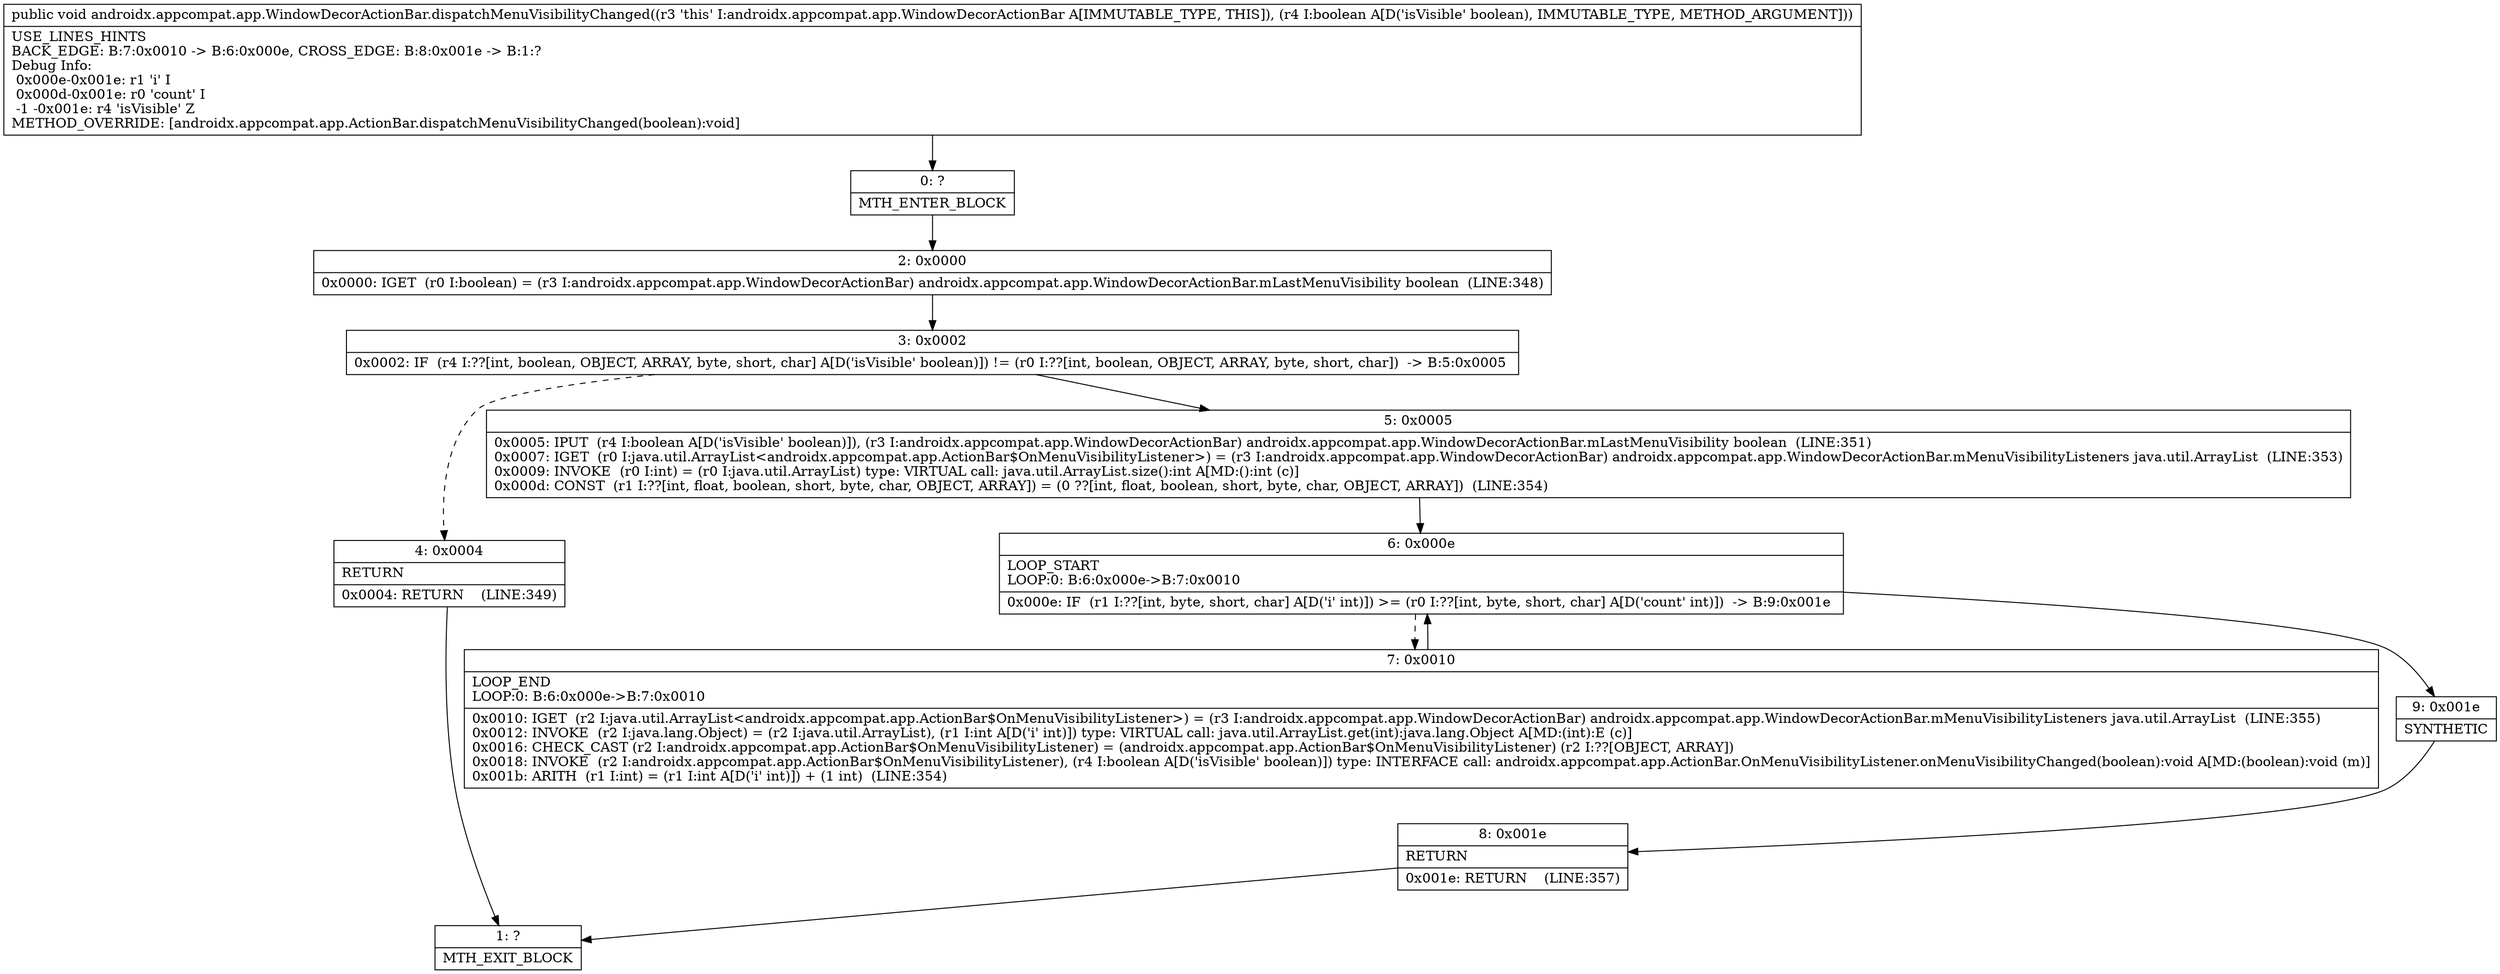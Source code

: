 digraph "CFG forandroidx.appcompat.app.WindowDecorActionBar.dispatchMenuVisibilityChanged(Z)V" {
Node_0 [shape=record,label="{0\:\ ?|MTH_ENTER_BLOCK\l}"];
Node_2 [shape=record,label="{2\:\ 0x0000|0x0000: IGET  (r0 I:boolean) = (r3 I:androidx.appcompat.app.WindowDecorActionBar) androidx.appcompat.app.WindowDecorActionBar.mLastMenuVisibility boolean  (LINE:348)\l}"];
Node_3 [shape=record,label="{3\:\ 0x0002|0x0002: IF  (r4 I:??[int, boolean, OBJECT, ARRAY, byte, short, char] A[D('isVisible' boolean)]) != (r0 I:??[int, boolean, OBJECT, ARRAY, byte, short, char])  \-\> B:5:0x0005 \l}"];
Node_4 [shape=record,label="{4\:\ 0x0004|RETURN\l|0x0004: RETURN    (LINE:349)\l}"];
Node_1 [shape=record,label="{1\:\ ?|MTH_EXIT_BLOCK\l}"];
Node_5 [shape=record,label="{5\:\ 0x0005|0x0005: IPUT  (r4 I:boolean A[D('isVisible' boolean)]), (r3 I:androidx.appcompat.app.WindowDecorActionBar) androidx.appcompat.app.WindowDecorActionBar.mLastMenuVisibility boolean  (LINE:351)\l0x0007: IGET  (r0 I:java.util.ArrayList\<androidx.appcompat.app.ActionBar$OnMenuVisibilityListener\>) = (r3 I:androidx.appcompat.app.WindowDecorActionBar) androidx.appcompat.app.WindowDecorActionBar.mMenuVisibilityListeners java.util.ArrayList  (LINE:353)\l0x0009: INVOKE  (r0 I:int) = (r0 I:java.util.ArrayList) type: VIRTUAL call: java.util.ArrayList.size():int A[MD:():int (c)]\l0x000d: CONST  (r1 I:??[int, float, boolean, short, byte, char, OBJECT, ARRAY]) = (0 ??[int, float, boolean, short, byte, char, OBJECT, ARRAY])  (LINE:354)\l}"];
Node_6 [shape=record,label="{6\:\ 0x000e|LOOP_START\lLOOP:0: B:6:0x000e\-\>B:7:0x0010\l|0x000e: IF  (r1 I:??[int, byte, short, char] A[D('i' int)]) \>= (r0 I:??[int, byte, short, char] A[D('count' int)])  \-\> B:9:0x001e \l}"];
Node_7 [shape=record,label="{7\:\ 0x0010|LOOP_END\lLOOP:0: B:6:0x000e\-\>B:7:0x0010\l|0x0010: IGET  (r2 I:java.util.ArrayList\<androidx.appcompat.app.ActionBar$OnMenuVisibilityListener\>) = (r3 I:androidx.appcompat.app.WindowDecorActionBar) androidx.appcompat.app.WindowDecorActionBar.mMenuVisibilityListeners java.util.ArrayList  (LINE:355)\l0x0012: INVOKE  (r2 I:java.lang.Object) = (r2 I:java.util.ArrayList), (r1 I:int A[D('i' int)]) type: VIRTUAL call: java.util.ArrayList.get(int):java.lang.Object A[MD:(int):E (c)]\l0x0016: CHECK_CAST (r2 I:androidx.appcompat.app.ActionBar$OnMenuVisibilityListener) = (androidx.appcompat.app.ActionBar$OnMenuVisibilityListener) (r2 I:??[OBJECT, ARRAY]) \l0x0018: INVOKE  (r2 I:androidx.appcompat.app.ActionBar$OnMenuVisibilityListener), (r4 I:boolean A[D('isVisible' boolean)]) type: INTERFACE call: androidx.appcompat.app.ActionBar.OnMenuVisibilityListener.onMenuVisibilityChanged(boolean):void A[MD:(boolean):void (m)]\l0x001b: ARITH  (r1 I:int) = (r1 I:int A[D('i' int)]) + (1 int)  (LINE:354)\l}"];
Node_9 [shape=record,label="{9\:\ 0x001e|SYNTHETIC\l}"];
Node_8 [shape=record,label="{8\:\ 0x001e|RETURN\l|0x001e: RETURN    (LINE:357)\l}"];
MethodNode[shape=record,label="{public void androidx.appcompat.app.WindowDecorActionBar.dispatchMenuVisibilityChanged((r3 'this' I:androidx.appcompat.app.WindowDecorActionBar A[IMMUTABLE_TYPE, THIS]), (r4 I:boolean A[D('isVisible' boolean), IMMUTABLE_TYPE, METHOD_ARGUMENT]))  | USE_LINES_HINTS\lBACK_EDGE: B:7:0x0010 \-\> B:6:0x000e, CROSS_EDGE: B:8:0x001e \-\> B:1:?\lDebug Info:\l  0x000e\-0x001e: r1 'i' I\l  0x000d\-0x001e: r0 'count' I\l  \-1 \-0x001e: r4 'isVisible' Z\lMETHOD_OVERRIDE: [androidx.appcompat.app.ActionBar.dispatchMenuVisibilityChanged(boolean):void]\l}"];
MethodNode -> Node_0;Node_0 -> Node_2;
Node_2 -> Node_3;
Node_3 -> Node_4[style=dashed];
Node_3 -> Node_5;
Node_4 -> Node_1;
Node_5 -> Node_6;
Node_6 -> Node_7[style=dashed];
Node_6 -> Node_9;
Node_7 -> Node_6;
Node_9 -> Node_8;
Node_8 -> Node_1;
}

